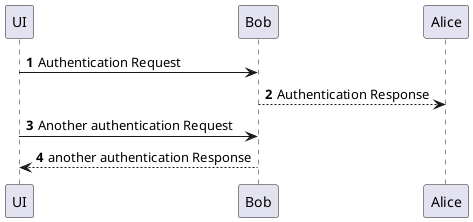 @startuml
'https://plantuml.com/sequence-diagram

autonumber

UI -> Bob: Authentication Request
Bob --> Alice: Authentication Response

UI -> Bob: Another authentication Request
UI <-- Bob: another authentication Response
@enduml